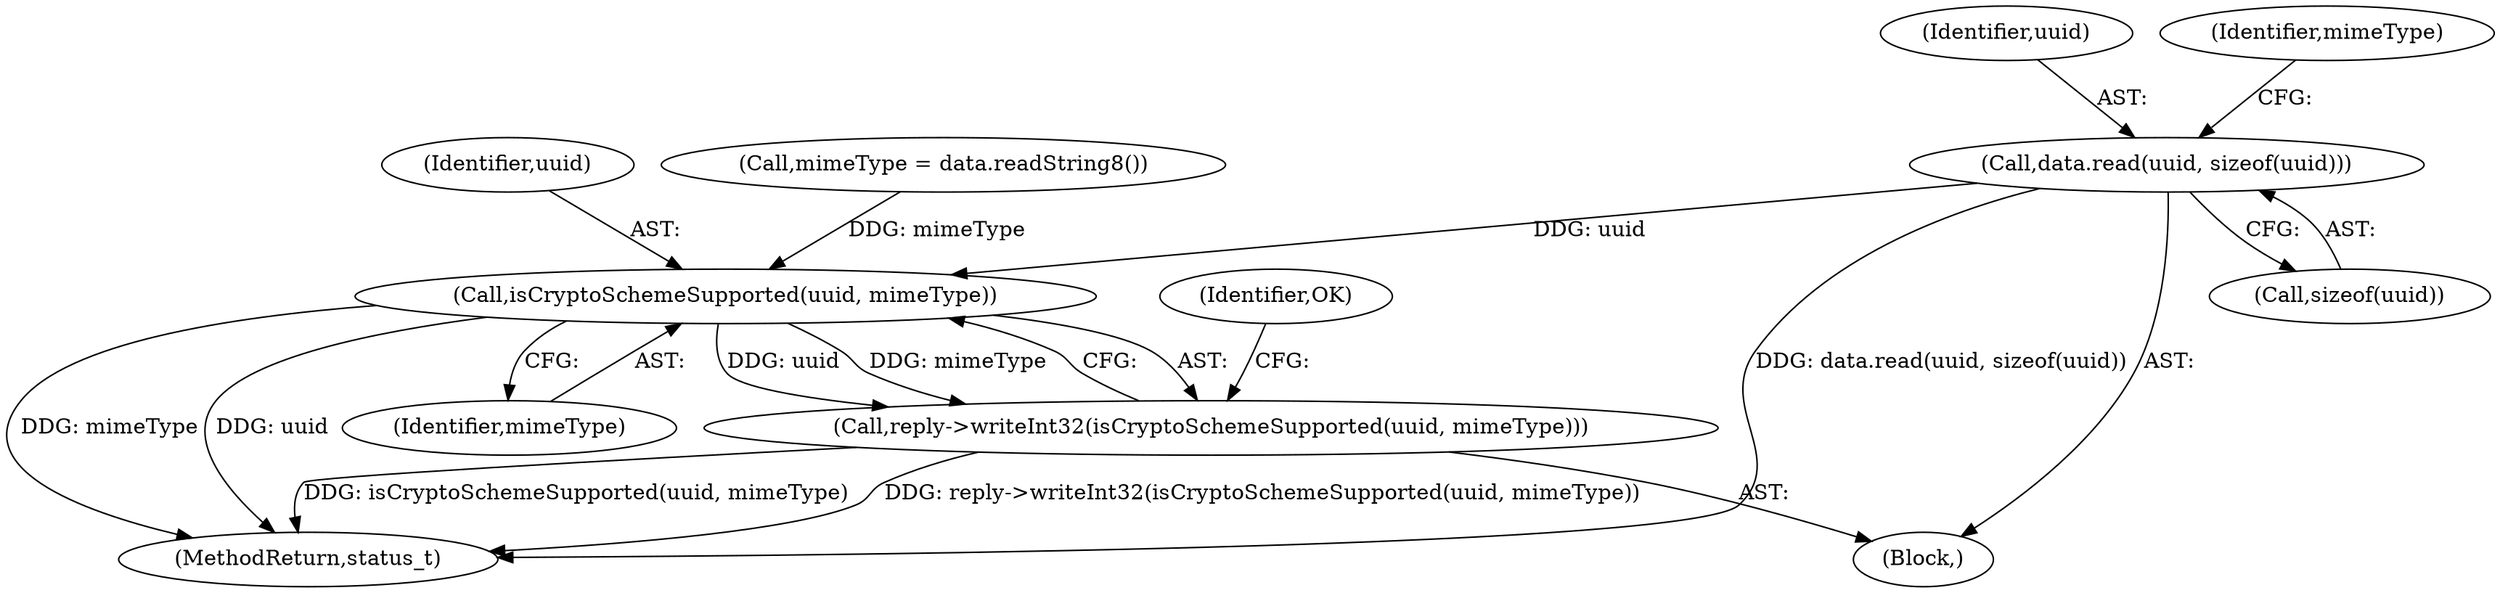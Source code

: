 digraph "0_Android_5a856f2092f7086aa0fea9ae06b9255befcdcd34@API" {
"1000126" [label="(Call,data.read(uuid, sizeof(uuid)))"];
"1000135" [label="(Call,isCryptoSchemeSupported(uuid, mimeType))"];
"1000134" [label="(Call,reply->writeInt32(isCryptoSchemeSupported(uuid, mimeType)))"];
"1000127" [label="(Identifier,uuid)"];
"1000137" [label="(Identifier,mimeType)"];
"1000120" [label="(Block,)"];
"1000901" [label="(MethodReturn,status_t)"];
"1000134" [label="(Call,reply->writeInt32(isCryptoSchemeSupported(uuid, mimeType)))"];
"1000139" [label="(Identifier,OK)"];
"1000135" [label="(Call,isCryptoSchemeSupported(uuid, mimeType))"];
"1000131" [label="(Call,mimeType = data.readString8())"];
"1000126" [label="(Call,data.read(uuid, sizeof(uuid)))"];
"1000136" [label="(Identifier,uuid)"];
"1000128" [label="(Call,sizeof(uuid))"];
"1000132" [label="(Identifier,mimeType)"];
"1000126" -> "1000120"  [label="AST: "];
"1000126" -> "1000128"  [label="CFG: "];
"1000127" -> "1000126"  [label="AST: "];
"1000128" -> "1000126"  [label="AST: "];
"1000132" -> "1000126"  [label="CFG: "];
"1000126" -> "1000901"  [label="DDG: data.read(uuid, sizeof(uuid))"];
"1000126" -> "1000135"  [label="DDG: uuid"];
"1000135" -> "1000134"  [label="AST: "];
"1000135" -> "1000137"  [label="CFG: "];
"1000136" -> "1000135"  [label="AST: "];
"1000137" -> "1000135"  [label="AST: "];
"1000134" -> "1000135"  [label="CFG: "];
"1000135" -> "1000901"  [label="DDG: uuid"];
"1000135" -> "1000901"  [label="DDG: mimeType"];
"1000135" -> "1000134"  [label="DDG: uuid"];
"1000135" -> "1000134"  [label="DDG: mimeType"];
"1000131" -> "1000135"  [label="DDG: mimeType"];
"1000134" -> "1000120"  [label="AST: "];
"1000139" -> "1000134"  [label="CFG: "];
"1000134" -> "1000901"  [label="DDG: reply->writeInt32(isCryptoSchemeSupported(uuid, mimeType))"];
"1000134" -> "1000901"  [label="DDG: isCryptoSchemeSupported(uuid, mimeType)"];
}
